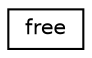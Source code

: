 digraph "Graphical Class Hierarchy"
{
 // INTERACTIVE_SVG=YES
  edge [fontname="Helvetica",fontsize="10",labelfontname="Helvetica",labelfontsize="10"];
  node [fontname="Helvetica",fontsize="10",shape=record];
  rankdir="LR";
  Node0 [label="free",height=0.2,width=0.4,color="black", fillcolor="white", style="filled",URL="$structfree.html",tooltip="Unassigned rows. "];
}

